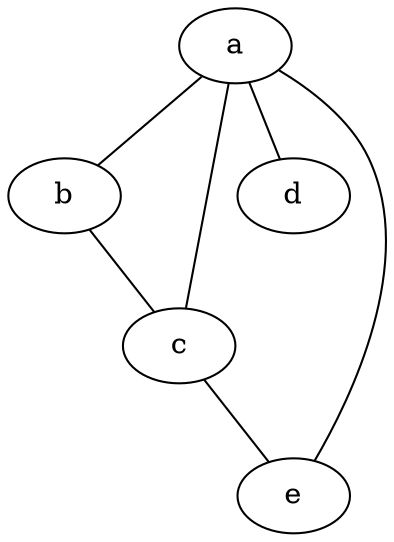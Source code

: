 //A random network
graph {
	a -- b;
	a -- c;
	a -- d;
	b -- c;
	c -- e;
	e -- a;

	a[label="a"];
	b[label="b"];
	c[label="c"];
	d[label="d"];
	e[label="e"];
}